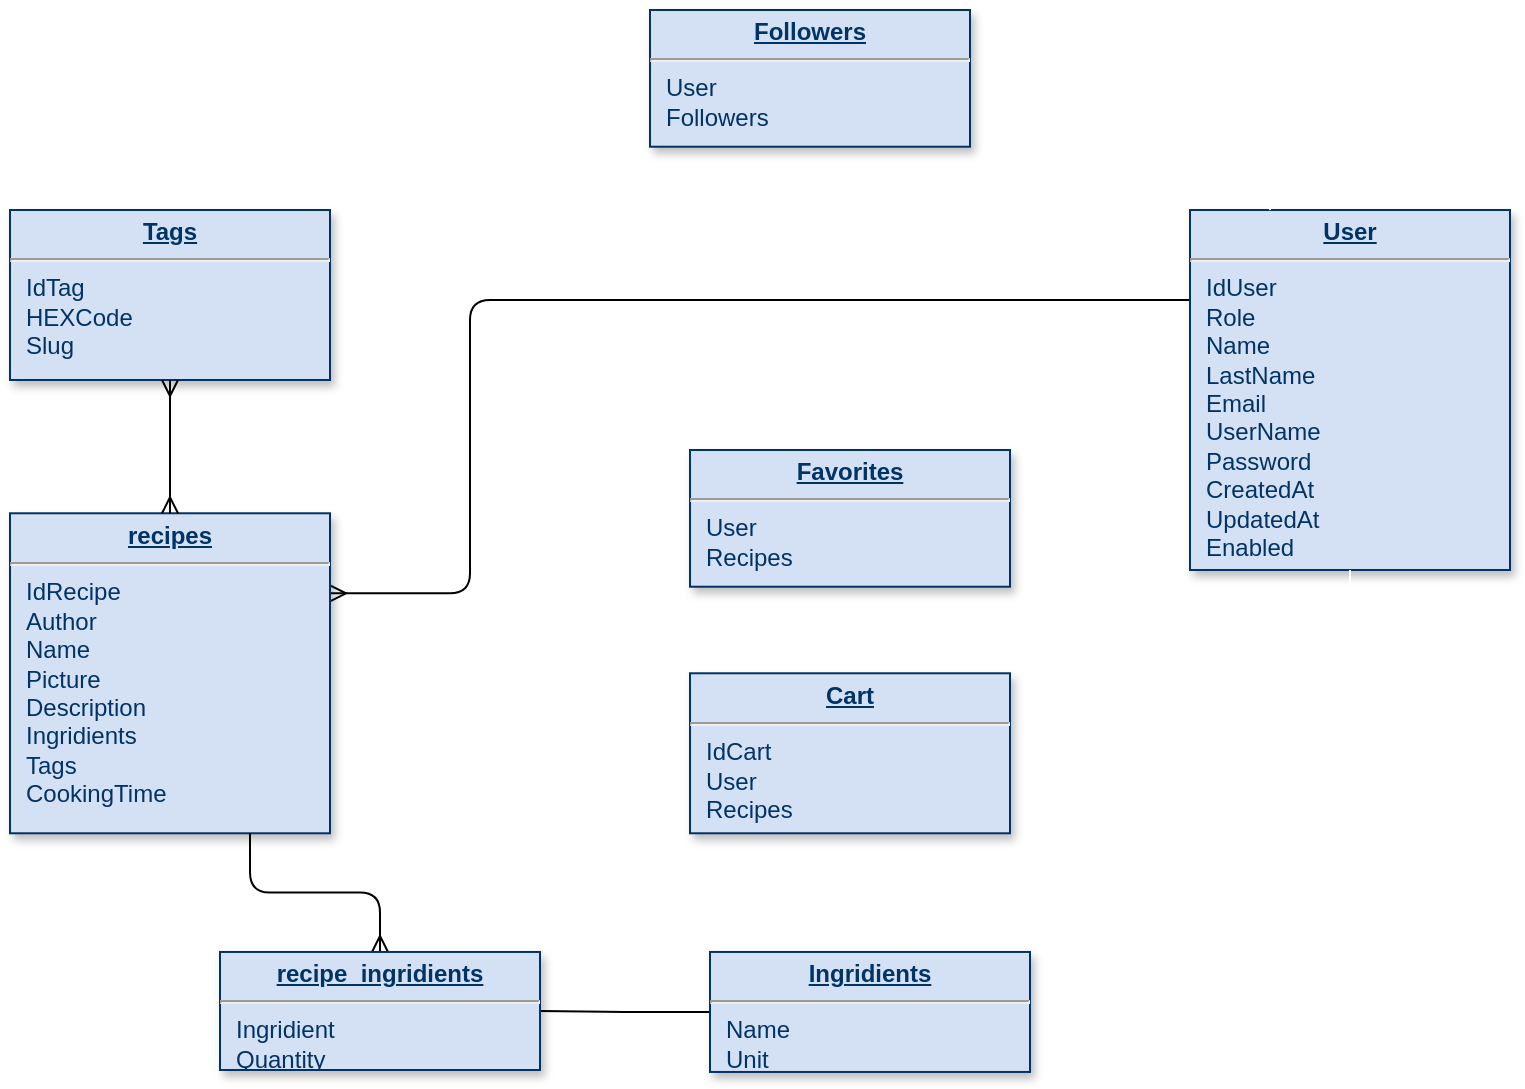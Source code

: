 <mxfile version="14.7.4" type="embed"><diagram name="Page-1" id="efa7a0a1-bf9b-a30e-e6df-94a7791c09e9"><mxGraphModel dx="673" dy="1537" grid="1" gridSize="10" guides="1" tooltips="1" connect="1" arrows="1" fold="1" page="1" pageScale="1" pageWidth="827" pageHeight="1169" background="none" math="0" shadow="0"><root><mxCell id="0"/><mxCell id="1" parent="0"/><mxCell id="21" value="&lt;p style=&quot;margin: 0px ; margin-top: 4px ; text-align: center ; text-decoration: underline&quot;&gt;&lt;strong&gt;Tags&lt;/strong&gt;&lt;/p&gt;&lt;hr&gt;&lt;p style=&quot;margin: 0px ; margin-left: 8px&quot;&gt;IdTag&lt;/p&gt;&lt;p style=&quot;margin: 0px ; margin-left: 8px&quot;&gt;HEXCode&lt;/p&gt;&lt;p style=&quot;margin: 0px ; margin-left: 8px&quot;&gt;Slug&lt;/p&gt;" style="verticalAlign=top;align=left;overflow=fill;fontSize=12;fontFamily=Helvetica;html=1;strokeColor=#003366;shadow=1;fillColor=#D4E1F5;fontColor=#003366" parent="1" vertex="1"><mxGeometry x="40" y="-130" width="160" height="85" as="geometry"/></mxCell><mxCell id="yhlfZaTnr4BuAxOBSa3J-122" style="edgeStyle=orthogonalEdgeStyle;orthogonalLoop=1;jettySize=auto;html=1;exitX=1;exitY=0.25;exitDx=0;exitDy=0;entryX=0;entryY=0.25;entryDx=0;entryDy=0;startArrow=ERmany;startFill=0;endArrow=none;endFill=0;startSize=6;endSize=6;rounded=1;shadow=0;sketch=0;jumpStyle=none;" parent="1" source="25" target="22" edge="1"><mxGeometry relative="1" as="geometry"><Array as="points"><mxPoint x="270" y="62"/><mxPoint x="270" y="-85"/></Array></mxGeometry></mxCell><mxCell id="yhlfZaTnr4BuAxOBSa3J-126" style="edgeStyle=orthogonalEdgeStyle;rounded=1;sketch=0;jumpStyle=none;orthogonalLoop=1;jettySize=auto;html=1;exitX=0;exitY=0.75;exitDx=0;exitDy=0;entryX=1;entryY=0.25;entryDx=0;entryDy=0;shadow=0;startArrow=none;startFill=0;endArrow=ERmany;endFill=0;startSize=6;endSize=6;strokeColor=#FFFFFF;" parent="1" source="22" target="yhlfZaTnr4BuAxOBSa3J-124" edge="1"><mxGeometry relative="1" as="geometry"/></mxCell><mxCell id="22" value="&lt;p style=&quot;margin: 0px ; margin-top: 4px ; text-align: center ; text-decoration: underline&quot;&gt;&lt;strong&gt;User&lt;/strong&gt;&lt;/p&gt;&lt;hr&gt;&lt;p style=&quot;margin: 0px ; margin-left: 8px&quot;&gt;IdUser&lt;/p&gt;&lt;p style=&quot;margin: 0px ; margin-left: 8px&quot;&gt;Role&lt;/p&gt;&lt;p style=&quot;margin: 0px ; margin-left: 8px&quot;&gt;Name&lt;/p&gt;&lt;p style=&quot;margin: 0px ; margin-left: 8px&quot;&gt;LastName&lt;/p&gt;&lt;p style=&quot;margin: 0px ; margin-left: 8px&quot;&gt;Email&lt;/p&gt;&lt;p style=&quot;margin: 0px ; margin-left: 8px&quot;&gt;UserName&lt;/p&gt;&lt;p style=&quot;margin: 0px ; margin-left: 8px&quot;&gt;Password&lt;/p&gt;&lt;p style=&quot;margin: 0px ; margin-left: 8px&quot;&gt;CreatedAt&lt;/p&gt;&lt;p style=&quot;margin: 0px ; margin-left: 8px&quot;&gt;UpdatedAt&lt;/p&gt;&lt;p style=&quot;margin: 0px ; margin-left: 8px&quot;&gt;Enabled&lt;/p&gt;" style="verticalAlign=top;align=left;overflow=fill;fontSize=12;fontFamily=Helvetica;html=1;strokeColor=#003366;shadow=1;fillColor=#D4E1F5;fontColor=#003366" parent="1" vertex="1"><mxGeometry x="630.0" y="-130" width="160.0" height="180" as="geometry"/></mxCell><mxCell id="yhlfZaTnr4BuAxOBSa3J-125" style="edgeStyle=orthogonalEdgeStyle;rounded=1;sketch=0;jumpStyle=none;orthogonalLoop=1;jettySize=auto;html=1;exitX=0;exitY=0.25;exitDx=0;exitDy=0;entryX=1;entryY=0.5;entryDx=0;entryDy=0;shadow=0;startArrow=ERmany;startFill=0;endArrow=none;endFill=0;startSize=6;endSize=6;strokeColor=#FFFFFF;" parent="1" source="yhlfZaTnr4BuAxOBSa3J-124" target="25" edge="1"><mxGeometry relative="1" as="geometry"/></mxCell><mxCell id="yhlfZaTnr4BuAxOBSa3J-129" style="edgeStyle=orthogonalEdgeStyle;rounded=1;sketch=0;jumpStyle=none;orthogonalLoop=1;jettySize=auto;html=1;exitX=1;exitY=0.75;exitDx=0;exitDy=0;entryX=0;entryY=0.5;entryDx=0;entryDy=0;shadow=0;startArrow=ERmany;startFill=0;endArrow=none;endFill=0;startSize=6;endSize=6;strokeColor=#FFFFFF;" parent="1" source="25" target="yhlfZaTnr4BuAxOBSa3J-128" edge="1"><mxGeometry relative="1" as="geometry"/></mxCell><mxCell id="25" value="&lt;p style=&quot;margin: 0px ; margin-top: 4px ; text-align: center ; text-decoration: underline&quot;&gt;&lt;strong&gt;recipes&lt;/strong&gt;&lt;/p&gt;&lt;hr&gt;&lt;p style=&quot;margin: 0px ; margin-left: 8px&quot;&gt;IdRecipe&lt;/p&gt;&lt;p style=&quot;margin: 0px ; margin-left: 8px&quot;&gt;Author&lt;/p&gt;&lt;p style=&quot;margin: 0px ; margin-left: 8px&quot;&gt;Name&lt;/p&gt;&lt;p style=&quot;margin: 0px ; margin-left: 8px&quot;&gt;Picture&lt;/p&gt;&lt;p style=&quot;margin: 0px ; margin-left: 8px&quot;&gt;Description&lt;/p&gt;&lt;p style=&quot;margin: 0px ; margin-left: 8px&quot;&gt;Ingridients&lt;/p&gt;&lt;p style=&quot;margin: 0px ; margin-left: 8px&quot;&gt;Tags&lt;/p&gt;&lt;p style=&quot;margin: 0px ; margin-left: 8px&quot;&gt;CookingTime&lt;/p&gt;" style="verticalAlign=top;align=left;overflow=fill;fontSize=12;fontFamily=Helvetica;html=1;strokeColor=#003366;shadow=1;fillColor=#D4E1F5;fontColor=#003366" parent="1" vertex="1"><mxGeometry x="40.0" y="21.64" width="160" height="160" as="geometry"/></mxCell><mxCell id="90" value="" style="endArrow=ERmany;endSize=6;startArrow=ERmany;startSize=6;startFill=0;edgeStyle=orthogonalEdgeStyle;endFill=0;" parent="1" source="25" target="21" edge="1"><mxGeometry x="620" y="340" as="geometry"><mxPoint x="620" y="340" as="sourcePoint"/><mxPoint x="780" y="340" as="targetPoint"/></mxGeometry></mxCell><mxCell id="yhlfZaTnr4BuAxOBSa3J-119" style="edgeStyle=orthogonalEdgeStyle;rounded=1;orthogonalLoop=1;jettySize=auto;html=1;exitX=0.5;exitY=0;exitDx=0;exitDy=0;entryX=0.75;entryY=1;entryDx=0;entryDy=0;startArrow=ERmany;startFill=0;endArrow=none;endFill=0;" parent="1" source="yhlfZaTnr4BuAxOBSa3J-114" target="25" edge="1"><mxGeometry relative="1" as="geometry"/></mxCell><mxCell id="yhlfZaTnr4BuAxOBSa3J-121" style="edgeStyle=orthogonalEdgeStyle;rounded=1;orthogonalLoop=1;jettySize=auto;html=1;exitX=0;exitY=0.5;exitDx=0;exitDy=0;entryX=1;entryY=0.5;entryDx=0;entryDy=0;startArrow=none;startFill=0;endArrow=none;endFill=0;" parent="1" source="yhlfZaTnr4BuAxOBSa3J-120" target="yhlfZaTnr4BuAxOBSa3J-114" edge="1"><mxGeometry relative="1" as="geometry"/></mxCell><mxCell id="yhlfZaTnr4BuAxOBSa3J-114" value="&lt;p style=&quot;margin: 0px ; margin-top: 4px ; text-align: center ; text-decoration: underline&quot;&gt;&lt;strong&gt;recipe_ingridients&lt;/strong&gt;&lt;/p&gt;&lt;hr&gt;&lt;p style=&quot;margin: 0px ; margin-left: 8px&quot;&gt;&lt;span&gt;Ingridient&lt;/span&gt;&lt;br&gt;&lt;/p&gt;&lt;p style=&quot;margin: 0px ; margin-left: 8px&quot;&gt;Quantity&lt;br&gt;&lt;/p&gt;" style="verticalAlign=top;align=left;overflow=fill;fontSize=12;fontFamily=Helvetica;html=1;strokeColor=#003366;shadow=1;fillColor=#D4E1F5;fontColor=#003366" parent="1" vertex="1"><mxGeometry x="145" y="240.98" width="160" height="59.02" as="geometry"/></mxCell><mxCell id="yhlfZaTnr4BuAxOBSa3J-120" value="&lt;p style=&quot;margin: 0px ; margin-top: 4px ; text-align: center ; text-decoration: underline&quot;&gt;&lt;strong&gt;Ingridients&lt;/strong&gt;&lt;/p&gt;&lt;hr&gt;&lt;p style=&quot;margin: 0px ; margin-left: 8px&quot;&gt;Name&lt;/p&gt;&lt;p style=&quot;margin: 0px ; margin-left: 8px&quot;&gt;Unit&lt;/p&gt;" style="verticalAlign=top;align=left;overflow=fill;fontSize=12;fontFamily=Helvetica;html=1;strokeColor=#003366;shadow=1;fillColor=#D4E1F5;fontColor=#003366" parent="1" vertex="1"><mxGeometry x="390" y="240.98" width="160" height="60" as="geometry"/></mxCell><mxCell id="yhlfZaTnr4BuAxOBSa3J-124" value="&lt;p style=&quot;margin: 0px ; margin-top: 4px ; text-align: center ; text-decoration: underline&quot;&gt;&lt;strong&gt;Favorites&lt;/strong&gt;&lt;/p&gt;&lt;hr&gt;&lt;p style=&quot;margin: 0px ; margin-left: 8px&quot;&gt;User&lt;/p&gt;&lt;p style=&quot;margin: 0px ; margin-left: 8px&quot;&gt;Recipes&lt;/p&gt;" style="verticalAlign=top;align=left;overflow=fill;fontSize=12;fontFamily=Helvetica;html=1;strokeColor=#003366;shadow=1;fillColor=#D4E1F5;fontColor=#003366" parent="1" vertex="1"><mxGeometry x="380" y="-10.0" width="160" height="68.36" as="geometry"/></mxCell><mxCell id="yhlfZaTnr4BuAxOBSa3J-130" style="edgeStyle=orthogonalEdgeStyle;rounded=1;sketch=0;jumpStyle=none;orthogonalLoop=1;jettySize=auto;html=1;exitX=1;exitY=0.5;exitDx=0;exitDy=0;entryX=0.5;entryY=1;entryDx=0;entryDy=0;shadow=0;startArrow=none;startFill=0;endArrow=none;endFill=0;startSize=6;endSize=6;strokeColor=#FFFFFF;" parent="1" source="yhlfZaTnr4BuAxOBSa3J-128" target="22" edge="1"><mxGeometry relative="1" as="geometry"/></mxCell><mxCell id="yhlfZaTnr4BuAxOBSa3J-128" value="&lt;p style=&quot;margin: 0px ; margin-top: 4px ; text-align: center ; text-decoration: underline&quot;&gt;&lt;strong&gt;Cart&lt;/strong&gt;&lt;/p&gt;&lt;hr&gt;&lt;p style=&quot;margin: 0px ; margin-left: 8px&quot;&gt;IdCart&lt;/p&gt;&lt;p style=&quot;margin: 0px ; margin-left: 8px&quot;&gt;User&lt;/p&gt;&lt;p style=&quot;margin: 0px ; margin-left: 8px&quot;&gt;Recipes&lt;/p&gt;" style="verticalAlign=top;align=left;overflow=fill;fontSize=12;fontFamily=Helvetica;html=1;strokeColor=#003366;shadow=1;fillColor=#D4E1F5;fontColor=#003366" parent="1" vertex="1"><mxGeometry x="380" y="101.64" width="160" height="80" as="geometry"/></mxCell><mxCell id="yhlfZaTnr4BuAxOBSa3J-138" style="edgeStyle=orthogonalEdgeStyle;rounded=1;sketch=0;jumpStyle=none;orthogonalLoop=1;jettySize=auto;html=1;exitX=1;exitY=0.75;exitDx=0;exitDy=0;entryX=0.25;entryY=0;entryDx=0;entryDy=0;shadow=0;startArrow=ERmany;startFill=0;endArrow=none;endFill=0;startSize=6;endSize=6;strokeColor=#FFFFFF;" parent="1" source="yhlfZaTnr4BuAxOBSa3J-137" target="22" edge="1"><mxGeometry relative="1" as="geometry"/></mxCell><mxCell id="yhlfZaTnr4BuAxOBSa3J-137" value="&lt;p style=&quot;margin: 0px ; margin-top: 4px ; text-align: center ; text-decoration: underline&quot;&gt;&lt;strong&gt;Followers&lt;/strong&gt;&lt;/p&gt;&lt;hr&gt;&lt;p style=&quot;margin: 0px ; margin-left: 8px&quot;&gt;User&lt;/p&gt;&lt;p style=&quot;margin: 0px ; margin-left: 8px&quot;&gt;Followers&lt;/p&gt;" style="verticalAlign=top;align=left;overflow=fill;fontSize=12;fontFamily=Helvetica;html=1;strokeColor=#003366;shadow=1;fillColor=#D4E1F5;fontColor=#003366" parent="1" vertex="1"><mxGeometry x="360" y="-230" width="160" height="68.36" as="geometry"/></mxCell></root></mxGraphModel></diagram></mxfile>